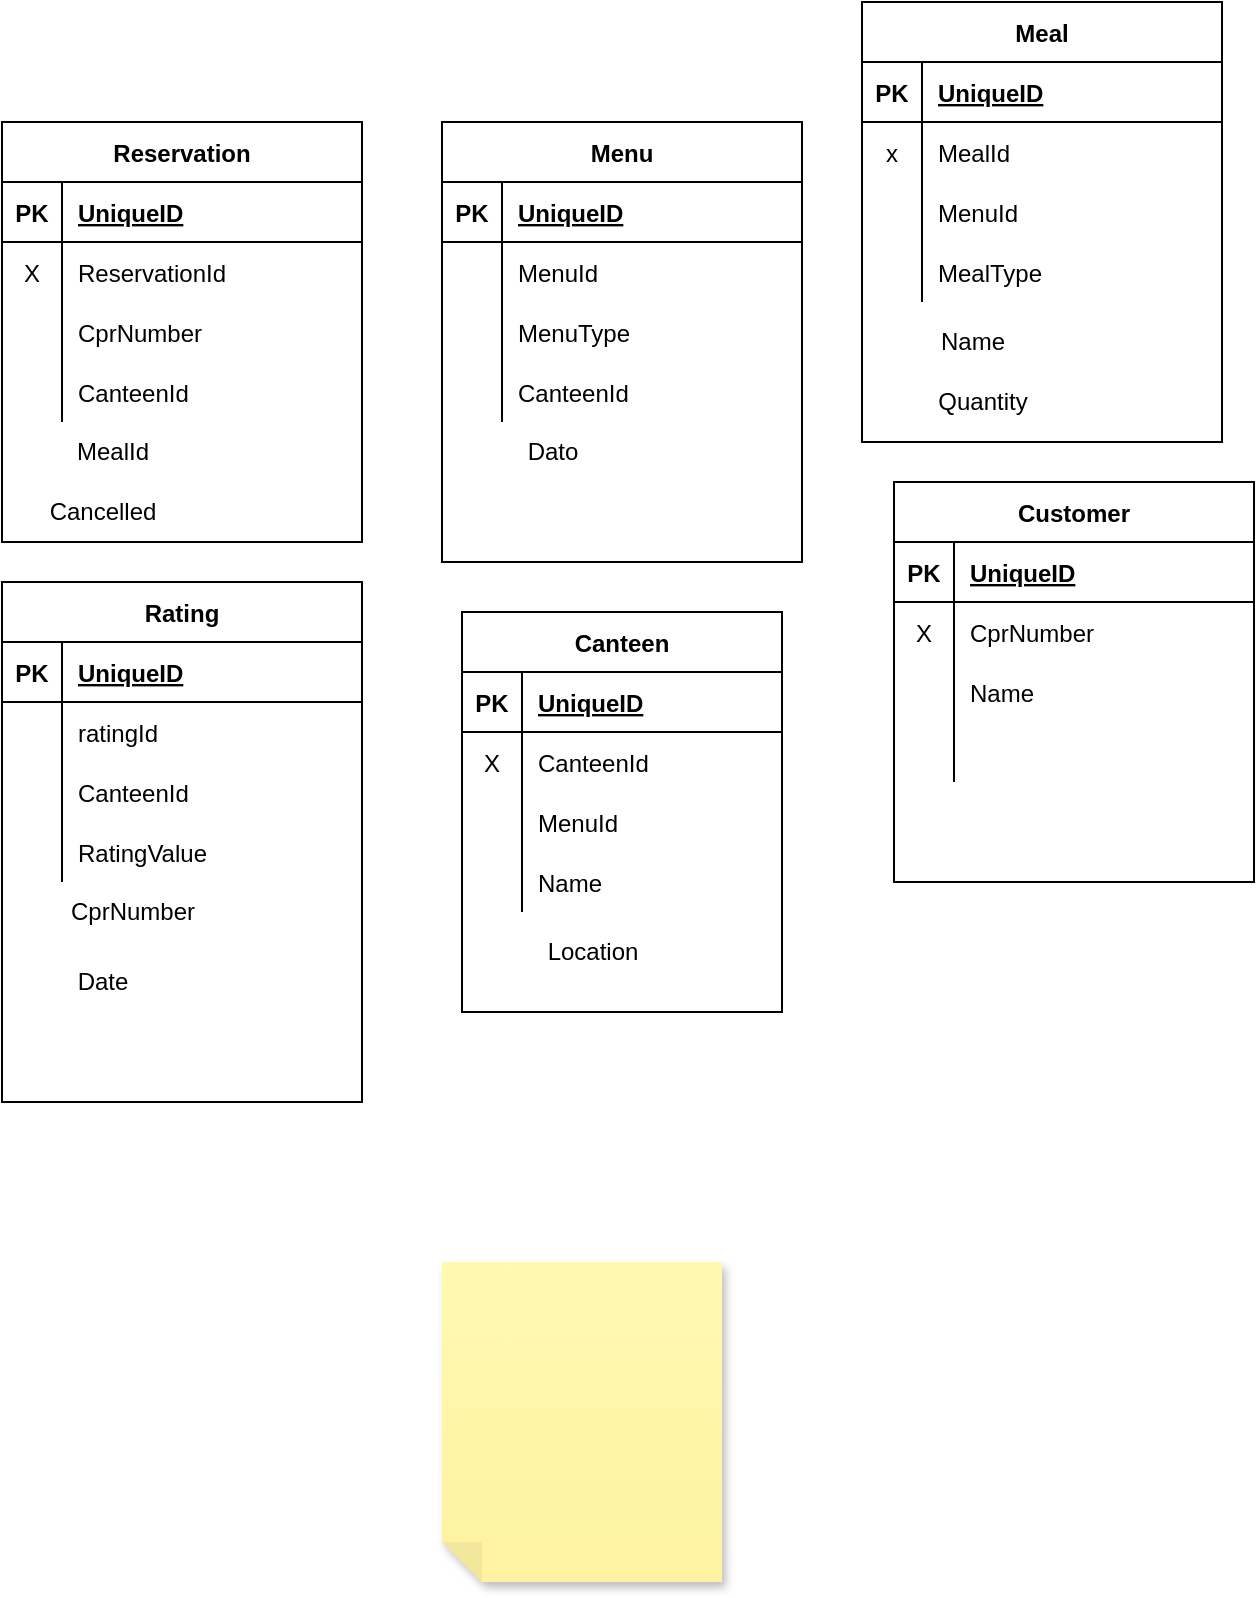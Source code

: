 <mxfile version="20.8.6" type="device"><diagram id="CEecbPHvoN-h4jdoS_yV" name="Page-1"><mxGraphModel dx="1492" dy="1817" grid="1" gridSize="10" guides="1" tooltips="1" connect="1" arrows="1" fold="1" page="1" pageScale="1" pageWidth="850" pageHeight="1100" math="0" shadow="0"><root><mxCell id="0"/><mxCell id="1" parent="0"/><mxCell id="4U0EQAc-VsDxe6TAZPIU-1" value="Canteen" style="shape=table;startSize=30;container=1;collapsible=1;childLayout=tableLayout;fixedRows=1;rowLines=0;fontStyle=1;align=center;resizeLast=1;" vertex="1" parent="1"><mxGeometry x="210" y="225" width="160" height="200" as="geometry"/></mxCell><mxCell id="4U0EQAc-VsDxe6TAZPIU-2" value="" style="shape=tableRow;horizontal=0;startSize=0;swimlaneHead=0;swimlaneBody=0;fillColor=none;collapsible=0;dropTarget=0;points=[[0,0.5],[1,0.5]];portConstraint=eastwest;top=0;left=0;right=0;bottom=1;" vertex="1" parent="4U0EQAc-VsDxe6TAZPIU-1"><mxGeometry y="30" width="160" height="30" as="geometry"/></mxCell><mxCell id="4U0EQAc-VsDxe6TAZPIU-3" value="PK" style="shape=partialRectangle;connectable=0;fillColor=none;top=0;left=0;bottom=0;right=0;fontStyle=1;overflow=hidden;" vertex="1" parent="4U0EQAc-VsDxe6TAZPIU-2"><mxGeometry width="30" height="30" as="geometry"><mxRectangle width="30" height="30" as="alternateBounds"/></mxGeometry></mxCell><mxCell id="4U0EQAc-VsDxe6TAZPIU-4" value="UniqueID" style="shape=partialRectangle;connectable=0;fillColor=none;top=0;left=0;bottom=0;right=0;align=left;spacingLeft=6;fontStyle=5;overflow=hidden;" vertex="1" parent="4U0EQAc-VsDxe6TAZPIU-2"><mxGeometry x="30" width="130" height="30" as="geometry"><mxRectangle width="130" height="30" as="alternateBounds"/></mxGeometry></mxCell><mxCell id="4U0EQAc-VsDxe6TAZPIU-5" value="" style="shape=tableRow;horizontal=0;startSize=0;swimlaneHead=0;swimlaneBody=0;fillColor=none;collapsible=0;dropTarget=0;points=[[0,0.5],[1,0.5]];portConstraint=eastwest;top=0;left=0;right=0;bottom=0;" vertex="1" parent="4U0EQAc-VsDxe6TAZPIU-1"><mxGeometry y="60" width="160" height="30" as="geometry"/></mxCell><mxCell id="4U0EQAc-VsDxe6TAZPIU-6" value="X" style="shape=partialRectangle;connectable=0;fillColor=none;top=0;left=0;bottom=0;right=0;editable=1;overflow=hidden;" vertex="1" parent="4U0EQAc-VsDxe6TAZPIU-5"><mxGeometry width="30" height="30" as="geometry"><mxRectangle width="30" height="30" as="alternateBounds"/></mxGeometry></mxCell><mxCell id="4U0EQAc-VsDxe6TAZPIU-7" value="CanteenId" style="shape=partialRectangle;connectable=0;fillColor=none;top=0;left=0;bottom=0;right=0;align=left;spacingLeft=6;overflow=hidden;" vertex="1" parent="4U0EQAc-VsDxe6TAZPIU-5"><mxGeometry x="30" width="130" height="30" as="geometry"><mxRectangle width="130" height="30" as="alternateBounds"/></mxGeometry></mxCell><mxCell id="4U0EQAc-VsDxe6TAZPIU-8" value="" style="shape=tableRow;horizontal=0;startSize=0;swimlaneHead=0;swimlaneBody=0;fillColor=none;collapsible=0;dropTarget=0;points=[[0,0.5],[1,0.5]];portConstraint=eastwest;top=0;left=0;right=0;bottom=0;" vertex="1" parent="4U0EQAc-VsDxe6TAZPIU-1"><mxGeometry y="90" width="160" height="30" as="geometry"/></mxCell><mxCell id="4U0EQAc-VsDxe6TAZPIU-9" value="" style="shape=partialRectangle;connectable=0;fillColor=none;top=0;left=0;bottom=0;right=0;editable=1;overflow=hidden;" vertex="1" parent="4U0EQAc-VsDxe6TAZPIU-8"><mxGeometry width="30" height="30" as="geometry"><mxRectangle width="30" height="30" as="alternateBounds"/></mxGeometry></mxCell><mxCell id="4U0EQAc-VsDxe6TAZPIU-10" value="MenuId" style="shape=partialRectangle;connectable=0;fillColor=none;top=0;left=0;bottom=0;right=0;align=left;spacingLeft=6;overflow=hidden;" vertex="1" parent="4U0EQAc-VsDxe6TAZPIU-8"><mxGeometry x="30" width="130" height="30" as="geometry"><mxRectangle width="130" height="30" as="alternateBounds"/></mxGeometry></mxCell><mxCell id="4U0EQAc-VsDxe6TAZPIU-11" value="" style="shape=tableRow;horizontal=0;startSize=0;swimlaneHead=0;swimlaneBody=0;fillColor=none;collapsible=0;dropTarget=0;points=[[0,0.5],[1,0.5]];portConstraint=eastwest;top=0;left=0;right=0;bottom=0;" vertex="1" parent="4U0EQAc-VsDxe6TAZPIU-1"><mxGeometry y="120" width="160" height="30" as="geometry"/></mxCell><mxCell id="4U0EQAc-VsDxe6TAZPIU-12" value="" style="shape=partialRectangle;connectable=0;fillColor=none;top=0;left=0;bottom=0;right=0;editable=1;overflow=hidden;" vertex="1" parent="4U0EQAc-VsDxe6TAZPIU-11"><mxGeometry width="30" height="30" as="geometry"><mxRectangle width="30" height="30" as="alternateBounds"/></mxGeometry></mxCell><mxCell id="4U0EQAc-VsDxe6TAZPIU-13" value="Name" style="shape=partialRectangle;connectable=0;fillColor=none;top=0;left=0;bottom=0;right=0;align=left;spacingLeft=6;overflow=hidden;" vertex="1" parent="4U0EQAc-VsDxe6TAZPIU-11"><mxGeometry x="30" width="130" height="30" as="geometry"><mxRectangle width="130" height="30" as="alternateBounds"/></mxGeometry></mxCell><mxCell id="4U0EQAc-VsDxe6TAZPIU-14" value="Customer" style="shape=table;startSize=30;container=1;collapsible=1;childLayout=tableLayout;fixedRows=1;rowLines=0;fontStyle=1;align=center;resizeLast=1;" vertex="1" parent="1"><mxGeometry x="426" y="160" width="180" height="200" as="geometry"/></mxCell><mxCell id="4U0EQAc-VsDxe6TAZPIU-15" value="" style="shape=tableRow;horizontal=0;startSize=0;swimlaneHead=0;swimlaneBody=0;fillColor=none;collapsible=0;dropTarget=0;points=[[0,0.5],[1,0.5]];portConstraint=eastwest;top=0;left=0;right=0;bottom=1;" vertex="1" parent="4U0EQAc-VsDxe6TAZPIU-14"><mxGeometry y="30" width="180" height="30" as="geometry"/></mxCell><mxCell id="4U0EQAc-VsDxe6TAZPIU-16" value="PK" style="shape=partialRectangle;connectable=0;fillColor=none;top=0;left=0;bottom=0;right=0;fontStyle=1;overflow=hidden;" vertex="1" parent="4U0EQAc-VsDxe6TAZPIU-15"><mxGeometry width="30" height="30" as="geometry"><mxRectangle width="30" height="30" as="alternateBounds"/></mxGeometry></mxCell><mxCell id="4U0EQAc-VsDxe6TAZPIU-17" value="UniqueID" style="shape=partialRectangle;connectable=0;fillColor=none;top=0;left=0;bottom=0;right=0;align=left;spacingLeft=6;fontStyle=5;overflow=hidden;" vertex="1" parent="4U0EQAc-VsDxe6TAZPIU-15"><mxGeometry x="30" width="150" height="30" as="geometry"><mxRectangle width="150" height="30" as="alternateBounds"/></mxGeometry></mxCell><mxCell id="4U0EQAc-VsDxe6TAZPIU-18" value="" style="shape=tableRow;horizontal=0;startSize=0;swimlaneHead=0;swimlaneBody=0;fillColor=none;collapsible=0;dropTarget=0;points=[[0,0.5],[1,0.5]];portConstraint=eastwest;top=0;left=0;right=0;bottom=0;" vertex="1" parent="4U0EQAc-VsDxe6TAZPIU-14"><mxGeometry y="60" width="180" height="30" as="geometry"/></mxCell><mxCell id="4U0EQAc-VsDxe6TAZPIU-19" value="X" style="shape=partialRectangle;connectable=0;fillColor=none;top=0;left=0;bottom=0;right=0;editable=1;overflow=hidden;" vertex="1" parent="4U0EQAc-VsDxe6TAZPIU-18"><mxGeometry width="30" height="30" as="geometry"><mxRectangle width="30" height="30" as="alternateBounds"/></mxGeometry></mxCell><mxCell id="4U0EQAc-VsDxe6TAZPIU-20" value="CprNumber" style="shape=partialRectangle;connectable=0;fillColor=none;top=0;left=0;bottom=0;right=0;align=left;spacingLeft=6;overflow=hidden;" vertex="1" parent="4U0EQAc-VsDxe6TAZPIU-18"><mxGeometry x="30" width="150" height="30" as="geometry"><mxRectangle width="150" height="30" as="alternateBounds"/></mxGeometry></mxCell><mxCell id="4U0EQAc-VsDxe6TAZPIU-21" value="" style="shape=tableRow;horizontal=0;startSize=0;swimlaneHead=0;swimlaneBody=0;fillColor=none;collapsible=0;dropTarget=0;points=[[0,0.5],[1,0.5]];portConstraint=eastwest;top=0;left=0;right=0;bottom=0;" vertex="1" parent="4U0EQAc-VsDxe6TAZPIU-14"><mxGeometry y="90" width="180" height="30" as="geometry"/></mxCell><mxCell id="4U0EQAc-VsDxe6TAZPIU-22" value="" style="shape=partialRectangle;connectable=0;fillColor=none;top=0;left=0;bottom=0;right=0;editable=1;overflow=hidden;" vertex="1" parent="4U0EQAc-VsDxe6TAZPIU-21"><mxGeometry width="30" height="30" as="geometry"><mxRectangle width="30" height="30" as="alternateBounds"/></mxGeometry></mxCell><mxCell id="4U0EQAc-VsDxe6TAZPIU-23" value="Name" style="shape=partialRectangle;connectable=0;fillColor=none;top=0;left=0;bottom=0;right=0;align=left;spacingLeft=6;overflow=hidden;" vertex="1" parent="4U0EQAc-VsDxe6TAZPIU-21"><mxGeometry x="30" width="150" height="30" as="geometry"><mxRectangle width="150" height="30" as="alternateBounds"/></mxGeometry></mxCell><mxCell id="4U0EQAc-VsDxe6TAZPIU-24" value="" style="shape=tableRow;horizontal=0;startSize=0;swimlaneHead=0;swimlaneBody=0;fillColor=none;collapsible=0;dropTarget=0;points=[[0,0.5],[1,0.5]];portConstraint=eastwest;top=0;left=0;right=0;bottom=0;" vertex="1" parent="4U0EQAc-VsDxe6TAZPIU-14"><mxGeometry y="120" width="180" height="30" as="geometry"/></mxCell><mxCell id="4U0EQAc-VsDxe6TAZPIU-25" value="" style="shape=partialRectangle;connectable=0;fillColor=none;top=0;left=0;bottom=0;right=0;editable=1;overflow=hidden;" vertex="1" parent="4U0EQAc-VsDxe6TAZPIU-24"><mxGeometry width="30" height="30" as="geometry"><mxRectangle width="30" height="30" as="alternateBounds"/></mxGeometry></mxCell><mxCell id="4U0EQAc-VsDxe6TAZPIU-26" value="" style="shape=partialRectangle;connectable=0;fillColor=none;top=0;left=0;bottom=0;right=0;align=left;spacingLeft=6;overflow=hidden;" vertex="1" parent="4U0EQAc-VsDxe6TAZPIU-24"><mxGeometry x="30" width="150" height="30" as="geometry"><mxRectangle width="150" height="30" as="alternateBounds"/></mxGeometry></mxCell><mxCell id="4U0EQAc-VsDxe6TAZPIU-27" value="Rating" style="shape=table;startSize=30;container=1;collapsible=1;childLayout=tableLayout;fixedRows=1;rowLines=0;fontStyle=1;align=center;resizeLast=1;" vertex="1" parent="1"><mxGeometry x="-20" y="210" width="180" height="260" as="geometry"/></mxCell><mxCell id="4U0EQAc-VsDxe6TAZPIU-28" value="" style="shape=tableRow;horizontal=0;startSize=0;swimlaneHead=0;swimlaneBody=0;fillColor=none;collapsible=0;dropTarget=0;points=[[0,0.5],[1,0.5]];portConstraint=eastwest;top=0;left=0;right=0;bottom=1;" vertex="1" parent="4U0EQAc-VsDxe6TAZPIU-27"><mxGeometry y="30" width="180" height="30" as="geometry"/></mxCell><mxCell id="4U0EQAc-VsDxe6TAZPIU-29" value="PK" style="shape=partialRectangle;connectable=0;fillColor=none;top=0;left=0;bottom=0;right=0;fontStyle=1;overflow=hidden;" vertex="1" parent="4U0EQAc-VsDxe6TAZPIU-28"><mxGeometry width="30" height="30" as="geometry"><mxRectangle width="30" height="30" as="alternateBounds"/></mxGeometry></mxCell><mxCell id="4U0EQAc-VsDxe6TAZPIU-30" value="UniqueID" style="shape=partialRectangle;connectable=0;fillColor=none;top=0;left=0;bottom=0;right=0;align=left;spacingLeft=6;fontStyle=5;overflow=hidden;" vertex="1" parent="4U0EQAc-VsDxe6TAZPIU-28"><mxGeometry x="30" width="150" height="30" as="geometry"><mxRectangle width="150" height="30" as="alternateBounds"/></mxGeometry></mxCell><mxCell id="4U0EQAc-VsDxe6TAZPIU-31" value="" style="shape=tableRow;horizontal=0;startSize=0;swimlaneHead=0;swimlaneBody=0;fillColor=none;collapsible=0;dropTarget=0;points=[[0,0.5],[1,0.5]];portConstraint=eastwest;top=0;left=0;right=0;bottom=0;" vertex="1" parent="4U0EQAc-VsDxe6TAZPIU-27"><mxGeometry y="60" width="180" height="30" as="geometry"/></mxCell><mxCell id="4U0EQAc-VsDxe6TAZPIU-32" value="" style="shape=partialRectangle;connectable=0;fillColor=none;top=0;left=0;bottom=0;right=0;editable=1;overflow=hidden;" vertex="1" parent="4U0EQAc-VsDxe6TAZPIU-31"><mxGeometry width="30" height="30" as="geometry"><mxRectangle width="30" height="30" as="alternateBounds"/></mxGeometry></mxCell><mxCell id="4U0EQAc-VsDxe6TAZPIU-33" value="ratingId" style="shape=partialRectangle;connectable=0;fillColor=none;top=0;left=0;bottom=0;right=0;align=left;spacingLeft=6;overflow=hidden;" vertex="1" parent="4U0EQAc-VsDxe6TAZPIU-31"><mxGeometry x="30" width="150" height="30" as="geometry"><mxRectangle width="150" height="30" as="alternateBounds"/></mxGeometry></mxCell><mxCell id="4U0EQAc-VsDxe6TAZPIU-34" value="" style="shape=tableRow;horizontal=0;startSize=0;swimlaneHead=0;swimlaneBody=0;fillColor=none;collapsible=0;dropTarget=0;points=[[0,0.5],[1,0.5]];portConstraint=eastwest;top=0;left=0;right=0;bottom=0;" vertex="1" parent="4U0EQAc-VsDxe6TAZPIU-27"><mxGeometry y="90" width="180" height="30" as="geometry"/></mxCell><mxCell id="4U0EQAc-VsDxe6TAZPIU-35" value="" style="shape=partialRectangle;connectable=0;fillColor=none;top=0;left=0;bottom=0;right=0;editable=1;overflow=hidden;" vertex="1" parent="4U0EQAc-VsDxe6TAZPIU-34"><mxGeometry width="30" height="30" as="geometry"><mxRectangle width="30" height="30" as="alternateBounds"/></mxGeometry></mxCell><mxCell id="4U0EQAc-VsDxe6TAZPIU-36" value="CanteenId" style="shape=partialRectangle;connectable=0;fillColor=none;top=0;left=0;bottom=0;right=0;align=left;spacingLeft=6;overflow=hidden;" vertex="1" parent="4U0EQAc-VsDxe6TAZPIU-34"><mxGeometry x="30" width="150" height="30" as="geometry"><mxRectangle width="150" height="30" as="alternateBounds"/></mxGeometry></mxCell><mxCell id="4U0EQAc-VsDxe6TAZPIU-37" value="" style="shape=tableRow;horizontal=0;startSize=0;swimlaneHead=0;swimlaneBody=0;fillColor=none;collapsible=0;dropTarget=0;points=[[0,0.5],[1,0.5]];portConstraint=eastwest;top=0;left=0;right=0;bottom=0;" vertex="1" parent="4U0EQAc-VsDxe6TAZPIU-27"><mxGeometry y="120" width="180" height="30" as="geometry"/></mxCell><mxCell id="4U0EQAc-VsDxe6TAZPIU-38" value="" style="shape=partialRectangle;connectable=0;fillColor=none;top=0;left=0;bottom=0;right=0;editable=1;overflow=hidden;" vertex="1" parent="4U0EQAc-VsDxe6TAZPIU-37"><mxGeometry width="30" height="30" as="geometry"><mxRectangle width="30" height="30" as="alternateBounds"/></mxGeometry></mxCell><mxCell id="4U0EQAc-VsDxe6TAZPIU-39" value="RatingValue" style="shape=partialRectangle;connectable=0;fillColor=none;top=0;left=0;bottom=0;right=0;align=left;spacingLeft=6;overflow=hidden;" vertex="1" parent="4U0EQAc-VsDxe6TAZPIU-37"><mxGeometry x="30" width="150" height="30" as="geometry"><mxRectangle width="150" height="30" as="alternateBounds"/></mxGeometry></mxCell><mxCell id="4U0EQAc-VsDxe6TAZPIU-40" value="Reservation" style="shape=table;startSize=30;container=1;collapsible=1;childLayout=tableLayout;fixedRows=1;rowLines=0;fontStyle=1;align=center;resizeLast=1;" vertex="1" parent="1"><mxGeometry x="-20" y="-20" width="180" height="210" as="geometry"/></mxCell><mxCell id="4U0EQAc-VsDxe6TAZPIU-41" value="" style="shape=tableRow;horizontal=0;startSize=0;swimlaneHead=0;swimlaneBody=0;fillColor=none;collapsible=0;dropTarget=0;points=[[0,0.5],[1,0.5]];portConstraint=eastwest;top=0;left=0;right=0;bottom=1;" vertex="1" parent="4U0EQAc-VsDxe6TAZPIU-40"><mxGeometry y="30" width="180" height="30" as="geometry"/></mxCell><mxCell id="4U0EQAc-VsDxe6TAZPIU-42" value="PK" style="shape=partialRectangle;connectable=0;fillColor=none;top=0;left=0;bottom=0;right=0;fontStyle=1;overflow=hidden;" vertex="1" parent="4U0EQAc-VsDxe6TAZPIU-41"><mxGeometry width="30" height="30" as="geometry"><mxRectangle width="30" height="30" as="alternateBounds"/></mxGeometry></mxCell><mxCell id="4U0EQAc-VsDxe6TAZPIU-43" value="UniqueID" style="shape=partialRectangle;connectable=0;fillColor=none;top=0;left=0;bottom=0;right=0;align=left;spacingLeft=6;fontStyle=5;overflow=hidden;" vertex="1" parent="4U0EQAc-VsDxe6TAZPIU-41"><mxGeometry x="30" width="150" height="30" as="geometry"><mxRectangle width="150" height="30" as="alternateBounds"/></mxGeometry></mxCell><mxCell id="4U0EQAc-VsDxe6TAZPIU-44" value="" style="shape=tableRow;horizontal=0;startSize=0;swimlaneHead=0;swimlaneBody=0;fillColor=none;collapsible=0;dropTarget=0;points=[[0,0.5],[1,0.5]];portConstraint=eastwest;top=0;left=0;right=0;bottom=0;" vertex="1" parent="4U0EQAc-VsDxe6TAZPIU-40"><mxGeometry y="60" width="180" height="30" as="geometry"/></mxCell><mxCell id="4U0EQAc-VsDxe6TAZPIU-45" value="X" style="shape=partialRectangle;connectable=0;fillColor=none;top=0;left=0;bottom=0;right=0;editable=1;overflow=hidden;" vertex="1" parent="4U0EQAc-VsDxe6TAZPIU-44"><mxGeometry width="30" height="30" as="geometry"><mxRectangle width="30" height="30" as="alternateBounds"/></mxGeometry></mxCell><mxCell id="4U0EQAc-VsDxe6TAZPIU-46" value="ReservationId" style="shape=partialRectangle;connectable=0;fillColor=none;top=0;left=0;bottom=0;right=0;align=left;spacingLeft=6;overflow=hidden;" vertex="1" parent="4U0EQAc-VsDxe6TAZPIU-44"><mxGeometry x="30" width="150" height="30" as="geometry"><mxRectangle width="150" height="30" as="alternateBounds"/></mxGeometry></mxCell><mxCell id="4U0EQAc-VsDxe6TAZPIU-47" value="" style="shape=tableRow;horizontal=0;startSize=0;swimlaneHead=0;swimlaneBody=0;fillColor=none;collapsible=0;dropTarget=0;points=[[0,0.5],[1,0.5]];portConstraint=eastwest;top=0;left=0;right=0;bottom=0;" vertex="1" parent="4U0EQAc-VsDxe6TAZPIU-40"><mxGeometry y="90" width="180" height="30" as="geometry"/></mxCell><mxCell id="4U0EQAc-VsDxe6TAZPIU-48" value="" style="shape=partialRectangle;connectable=0;fillColor=none;top=0;left=0;bottom=0;right=0;editable=1;overflow=hidden;" vertex="1" parent="4U0EQAc-VsDxe6TAZPIU-47"><mxGeometry width="30" height="30" as="geometry"><mxRectangle width="30" height="30" as="alternateBounds"/></mxGeometry></mxCell><mxCell id="4U0EQAc-VsDxe6TAZPIU-49" value="CprNumber" style="shape=partialRectangle;connectable=0;fillColor=none;top=0;left=0;bottom=0;right=0;align=left;spacingLeft=6;overflow=hidden;" vertex="1" parent="4U0EQAc-VsDxe6TAZPIU-47"><mxGeometry x="30" width="150" height="30" as="geometry"><mxRectangle width="150" height="30" as="alternateBounds"/></mxGeometry></mxCell><mxCell id="4U0EQAc-VsDxe6TAZPIU-50" value="" style="shape=tableRow;horizontal=0;startSize=0;swimlaneHead=0;swimlaneBody=0;fillColor=none;collapsible=0;dropTarget=0;points=[[0,0.5],[1,0.5]];portConstraint=eastwest;top=0;left=0;right=0;bottom=0;" vertex="1" parent="4U0EQAc-VsDxe6TAZPIU-40"><mxGeometry y="120" width="180" height="30" as="geometry"/></mxCell><mxCell id="4U0EQAc-VsDxe6TAZPIU-51" value="" style="shape=partialRectangle;connectable=0;fillColor=none;top=0;left=0;bottom=0;right=0;editable=1;overflow=hidden;" vertex="1" parent="4U0EQAc-VsDxe6TAZPIU-50"><mxGeometry width="30" height="30" as="geometry"><mxRectangle width="30" height="30" as="alternateBounds"/></mxGeometry></mxCell><mxCell id="4U0EQAc-VsDxe6TAZPIU-52" value="CanteenId" style="shape=partialRectangle;connectable=0;fillColor=none;top=0;left=0;bottom=0;right=0;align=left;spacingLeft=6;overflow=hidden;" vertex="1" parent="4U0EQAc-VsDxe6TAZPIU-50"><mxGeometry x="30" width="150" height="30" as="geometry"><mxRectangle width="150" height="30" as="alternateBounds"/></mxGeometry></mxCell><mxCell id="4U0EQAc-VsDxe6TAZPIU-53" value="Menu" style="shape=table;startSize=30;container=1;collapsible=1;childLayout=tableLayout;fixedRows=1;rowLines=0;fontStyle=1;align=center;resizeLast=1;" vertex="1" parent="1"><mxGeometry x="200" y="-20" width="180" height="220" as="geometry"/></mxCell><mxCell id="4U0EQAc-VsDxe6TAZPIU-54" value="" style="shape=tableRow;horizontal=0;startSize=0;swimlaneHead=0;swimlaneBody=0;fillColor=none;collapsible=0;dropTarget=0;points=[[0,0.5],[1,0.5]];portConstraint=eastwest;top=0;left=0;right=0;bottom=1;" vertex="1" parent="4U0EQAc-VsDxe6TAZPIU-53"><mxGeometry y="30" width="180" height="30" as="geometry"/></mxCell><mxCell id="4U0EQAc-VsDxe6TAZPIU-55" value="PK" style="shape=partialRectangle;connectable=0;fillColor=none;top=0;left=0;bottom=0;right=0;fontStyle=1;overflow=hidden;" vertex="1" parent="4U0EQAc-VsDxe6TAZPIU-54"><mxGeometry width="30" height="30" as="geometry"><mxRectangle width="30" height="30" as="alternateBounds"/></mxGeometry></mxCell><mxCell id="4U0EQAc-VsDxe6TAZPIU-56" value="UniqueID" style="shape=partialRectangle;connectable=0;fillColor=none;top=0;left=0;bottom=0;right=0;align=left;spacingLeft=6;fontStyle=5;overflow=hidden;" vertex="1" parent="4U0EQAc-VsDxe6TAZPIU-54"><mxGeometry x="30" width="150" height="30" as="geometry"><mxRectangle width="150" height="30" as="alternateBounds"/></mxGeometry></mxCell><mxCell id="4U0EQAc-VsDxe6TAZPIU-57" value="" style="shape=tableRow;horizontal=0;startSize=0;swimlaneHead=0;swimlaneBody=0;fillColor=none;collapsible=0;dropTarget=0;points=[[0,0.5],[1,0.5]];portConstraint=eastwest;top=0;left=0;right=0;bottom=0;" vertex="1" parent="4U0EQAc-VsDxe6TAZPIU-53"><mxGeometry y="60" width="180" height="30" as="geometry"/></mxCell><mxCell id="4U0EQAc-VsDxe6TAZPIU-58" value="" style="shape=partialRectangle;connectable=0;fillColor=none;top=0;left=0;bottom=0;right=0;editable=1;overflow=hidden;" vertex="1" parent="4U0EQAc-VsDxe6TAZPIU-57"><mxGeometry width="30" height="30" as="geometry"><mxRectangle width="30" height="30" as="alternateBounds"/></mxGeometry></mxCell><mxCell id="4U0EQAc-VsDxe6TAZPIU-59" value="MenuId" style="shape=partialRectangle;connectable=0;fillColor=none;top=0;left=0;bottom=0;right=0;align=left;spacingLeft=6;overflow=hidden;" vertex="1" parent="4U0EQAc-VsDxe6TAZPIU-57"><mxGeometry x="30" width="150" height="30" as="geometry"><mxRectangle width="150" height="30" as="alternateBounds"/></mxGeometry></mxCell><mxCell id="4U0EQAc-VsDxe6TAZPIU-60" value="" style="shape=tableRow;horizontal=0;startSize=0;swimlaneHead=0;swimlaneBody=0;fillColor=none;collapsible=0;dropTarget=0;points=[[0,0.5],[1,0.5]];portConstraint=eastwest;top=0;left=0;right=0;bottom=0;" vertex="1" parent="4U0EQAc-VsDxe6TAZPIU-53"><mxGeometry y="90" width="180" height="30" as="geometry"/></mxCell><mxCell id="4U0EQAc-VsDxe6TAZPIU-61" value="" style="shape=partialRectangle;connectable=0;fillColor=none;top=0;left=0;bottom=0;right=0;editable=1;overflow=hidden;" vertex="1" parent="4U0EQAc-VsDxe6TAZPIU-60"><mxGeometry width="30" height="30" as="geometry"><mxRectangle width="30" height="30" as="alternateBounds"/></mxGeometry></mxCell><mxCell id="4U0EQAc-VsDxe6TAZPIU-62" value="MenuType" style="shape=partialRectangle;connectable=0;fillColor=none;top=0;left=0;bottom=0;right=0;align=left;spacingLeft=6;overflow=hidden;" vertex="1" parent="4U0EQAc-VsDxe6TAZPIU-60"><mxGeometry x="30" width="150" height="30" as="geometry"><mxRectangle width="150" height="30" as="alternateBounds"/></mxGeometry></mxCell><mxCell id="4U0EQAc-VsDxe6TAZPIU-63" value="" style="shape=tableRow;horizontal=0;startSize=0;swimlaneHead=0;swimlaneBody=0;fillColor=none;collapsible=0;dropTarget=0;points=[[0,0.5],[1,0.5]];portConstraint=eastwest;top=0;left=0;right=0;bottom=0;" vertex="1" parent="4U0EQAc-VsDxe6TAZPIU-53"><mxGeometry y="120" width="180" height="30" as="geometry"/></mxCell><mxCell id="4U0EQAc-VsDxe6TAZPIU-64" value="" style="shape=partialRectangle;connectable=0;fillColor=none;top=0;left=0;bottom=0;right=0;editable=1;overflow=hidden;" vertex="1" parent="4U0EQAc-VsDxe6TAZPIU-63"><mxGeometry width="30" height="30" as="geometry"><mxRectangle width="30" height="30" as="alternateBounds"/></mxGeometry></mxCell><mxCell id="4U0EQAc-VsDxe6TAZPIU-65" value="CanteenId" style="shape=partialRectangle;connectable=0;fillColor=none;top=0;left=0;bottom=0;right=0;align=left;spacingLeft=6;overflow=hidden;" vertex="1" parent="4U0EQAc-VsDxe6TAZPIU-63"><mxGeometry x="30" width="150" height="30" as="geometry"><mxRectangle width="150" height="30" as="alternateBounds"/></mxGeometry></mxCell><mxCell id="4U0EQAc-VsDxe6TAZPIU-66" value="Meal" style="shape=table;startSize=30;container=1;collapsible=1;childLayout=tableLayout;fixedRows=1;rowLines=0;fontStyle=1;align=center;resizeLast=1;" vertex="1" parent="1"><mxGeometry x="410" y="-80" width="180" height="220" as="geometry"/></mxCell><mxCell id="4U0EQAc-VsDxe6TAZPIU-67" value="" style="shape=tableRow;horizontal=0;startSize=0;swimlaneHead=0;swimlaneBody=0;fillColor=none;collapsible=0;dropTarget=0;points=[[0,0.5],[1,0.5]];portConstraint=eastwest;top=0;left=0;right=0;bottom=1;" vertex="1" parent="4U0EQAc-VsDxe6TAZPIU-66"><mxGeometry y="30" width="180" height="30" as="geometry"/></mxCell><mxCell id="4U0EQAc-VsDxe6TAZPIU-68" value="PK" style="shape=partialRectangle;connectable=0;fillColor=none;top=0;left=0;bottom=0;right=0;fontStyle=1;overflow=hidden;" vertex="1" parent="4U0EQAc-VsDxe6TAZPIU-67"><mxGeometry width="30" height="30" as="geometry"><mxRectangle width="30" height="30" as="alternateBounds"/></mxGeometry></mxCell><mxCell id="4U0EQAc-VsDxe6TAZPIU-69" value="UniqueID" style="shape=partialRectangle;connectable=0;fillColor=none;top=0;left=0;bottom=0;right=0;align=left;spacingLeft=6;fontStyle=5;overflow=hidden;" vertex="1" parent="4U0EQAc-VsDxe6TAZPIU-67"><mxGeometry x="30" width="150" height="30" as="geometry"><mxRectangle width="150" height="30" as="alternateBounds"/></mxGeometry></mxCell><mxCell id="4U0EQAc-VsDxe6TAZPIU-70" value="" style="shape=tableRow;horizontal=0;startSize=0;swimlaneHead=0;swimlaneBody=0;fillColor=none;collapsible=0;dropTarget=0;points=[[0,0.5],[1,0.5]];portConstraint=eastwest;top=0;left=0;right=0;bottom=0;" vertex="1" parent="4U0EQAc-VsDxe6TAZPIU-66"><mxGeometry y="60" width="180" height="30" as="geometry"/></mxCell><mxCell id="4U0EQAc-VsDxe6TAZPIU-71" value="x" style="shape=partialRectangle;connectable=0;fillColor=none;top=0;left=0;bottom=0;right=0;editable=1;overflow=hidden;" vertex="1" parent="4U0EQAc-VsDxe6TAZPIU-70"><mxGeometry width="30" height="30" as="geometry"><mxRectangle width="30" height="30" as="alternateBounds"/></mxGeometry></mxCell><mxCell id="4U0EQAc-VsDxe6TAZPIU-72" value="MealId" style="shape=partialRectangle;connectable=0;fillColor=none;top=0;left=0;bottom=0;right=0;align=left;spacingLeft=6;overflow=hidden;" vertex="1" parent="4U0EQAc-VsDxe6TAZPIU-70"><mxGeometry x="30" width="150" height="30" as="geometry"><mxRectangle width="150" height="30" as="alternateBounds"/></mxGeometry></mxCell><mxCell id="4U0EQAc-VsDxe6TAZPIU-73" value="" style="shape=tableRow;horizontal=0;startSize=0;swimlaneHead=0;swimlaneBody=0;fillColor=none;collapsible=0;dropTarget=0;points=[[0,0.5],[1,0.5]];portConstraint=eastwest;top=0;left=0;right=0;bottom=0;" vertex="1" parent="4U0EQAc-VsDxe6TAZPIU-66"><mxGeometry y="90" width="180" height="30" as="geometry"/></mxCell><mxCell id="4U0EQAc-VsDxe6TAZPIU-74" value="" style="shape=partialRectangle;connectable=0;fillColor=none;top=0;left=0;bottom=0;right=0;editable=1;overflow=hidden;" vertex="1" parent="4U0EQAc-VsDxe6TAZPIU-73"><mxGeometry width="30" height="30" as="geometry"><mxRectangle width="30" height="30" as="alternateBounds"/></mxGeometry></mxCell><mxCell id="4U0EQAc-VsDxe6TAZPIU-75" value="MenuId" style="shape=partialRectangle;connectable=0;fillColor=none;top=0;left=0;bottom=0;right=0;align=left;spacingLeft=6;overflow=hidden;" vertex="1" parent="4U0EQAc-VsDxe6TAZPIU-73"><mxGeometry x="30" width="150" height="30" as="geometry"><mxRectangle width="150" height="30" as="alternateBounds"/></mxGeometry></mxCell><mxCell id="4U0EQAc-VsDxe6TAZPIU-76" value="" style="shape=tableRow;horizontal=0;startSize=0;swimlaneHead=0;swimlaneBody=0;fillColor=none;collapsible=0;dropTarget=0;points=[[0,0.5],[1,0.5]];portConstraint=eastwest;top=0;left=0;right=0;bottom=0;" vertex="1" parent="4U0EQAc-VsDxe6TAZPIU-66"><mxGeometry y="120" width="180" height="30" as="geometry"/></mxCell><mxCell id="4U0EQAc-VsDxe6TAZPIU-77" value="" style="shape=partialRectangle;connectable=0;fillColor=none;top=0;left=0;bottom=0;right=0;editable=1;overflow=hidden;" vertex="1" parent="4U0EQAc-VsDxe6TAZPIU-76"><mxGeometry width="30" height="30" as="geometry"><mxRectangle width="30" height="30" as="alternateBounds"/></mxGeometry></mxCell><mxCell id="4U0EQAc-VsDxe6TAZPIU-78" value="MealType" style="shape=partialRectangle;connectable=0;fillColor=none;top=0;left=0;bottom=0;right=0;align=left;spacingLeft=6;overflow=hidden;" vertex="1" parent="4U0EQAc-VsDxe6TAZPIU-76"><mxGeometry x="30" width="150" height="30" as="geometry"><mxRectangle width="150" height="30" as="alternateBounds"/></mxGeometry></mxCell><mxCell id="4U0EQAc-VsDxe6TAZPIU-79" value="Location" style="text;html=1;align=center;verticalAlign=middle;resizable=0;points=[];autosize=1;strokeColor=none;fillColor=none;" vertex="1" parent="1"><mxGeometry x="240" y="380" width="70" height="30" as="geometry"/></mxCell><mxCell id="4U0EQAc-VsDxe6TAZPIU-80" value="Date" style="text;html=1;align=center;verticalAlign=middle;resizable=0;points=[];autosize=1;strokeColor=none;fillColor=none;" vertex="1" parent="1"><mxGeometry x="5" y="395" width="50" height="30" as="geometry"/></mxCell><mxCell id="4U0EQAc-VsDxe6TAZPIU-81" value="CprNumber" style="text;html=1;align=center;verticalAlign=middle;resizable=0;points=[];autosize=1;strokeColor=none;fillColor=none;" vertex="1" parent="1"><mxGeometry y="360" width="90" height="30" as="geometry"/></mxCell><mxCell id="4U0EQAc-VsDxe6TAZPIU-84" value="MealId" style="text;html=1;align=center;verticalAlign=middle;resizable=0;points=[];autosize=1;strokeColor=none;fillColor=none;" vertex="1" parent="1"><mxGeometry x="5" y="130" width="60" height="30" as="geometry"/></mxCell><mxCell id="4U0EQAc-VsDxe6TAZPIU-85" value="Dato" style="text;html=1;align=center;verticalAlign=middle;resizable=0;points=[];autosize=1;strokeColor=none;fillColor=none;" vertex="1" parent="1"><mxGeometry x="230" y="130" width="50" height="30" as="geometry"/></mxCell><mxCell id="4U0EQAc-VsDxe6TAZPIU-87" value="Name" style="text;html=1;align=center;verticalAlign=middle;resizable=0;points=[];autosize=1;strokeColor=none;fillColor=none;" vertex="1" parent="1"><mxGeometry x="435" y="75" width="60" height="30" as="geometry"/></mxCell><mxCell id="4U0EQAc-VsDxe6TAZPIU-89" value="" style="shape=note;whiteSpace=wrap;html=1;backgroundOutline=1;fontColor=#000000;darkOpacity=0.05;fillColor=#FFF9B2;strokeColor=none;fillStyle=solid;direction=west;gradientDirection=north;gradientColor=#FFF2A1;shadow=1;size=20;pointerEvents=1;" vertex="1" parent="1"><mxGeometry x="200" y="550" width="140" height="160" as="geometry"/></mxCell><mxCell id="4U0EQAc-VsDxe6TAZPIU-90" value="Quantity" style="text;html=1;align=center;verticalAlign=middle;resizable=0;points=[];autosize=1;strokeColor=none;fillColor=none;" vertex="1" parent="1"><mxGeometry x="435" y="105" width="70" height="30" as="geometry"/></mxCell><mxCell id="4U0EQAc-VsDxe6TAZPIU-91" value="Cancelled" style="text;html=1;align=center;verticalAlign=middle;resizable=0;points=[];autosize=1;strokeColor=none;fillColor=none;" vertex="1" parent="1"><mxGeometry x="-10" y="160" width="80" height="30" as="geometry"/></mxCell></root></mxGraphModel></diagram></mxfile>